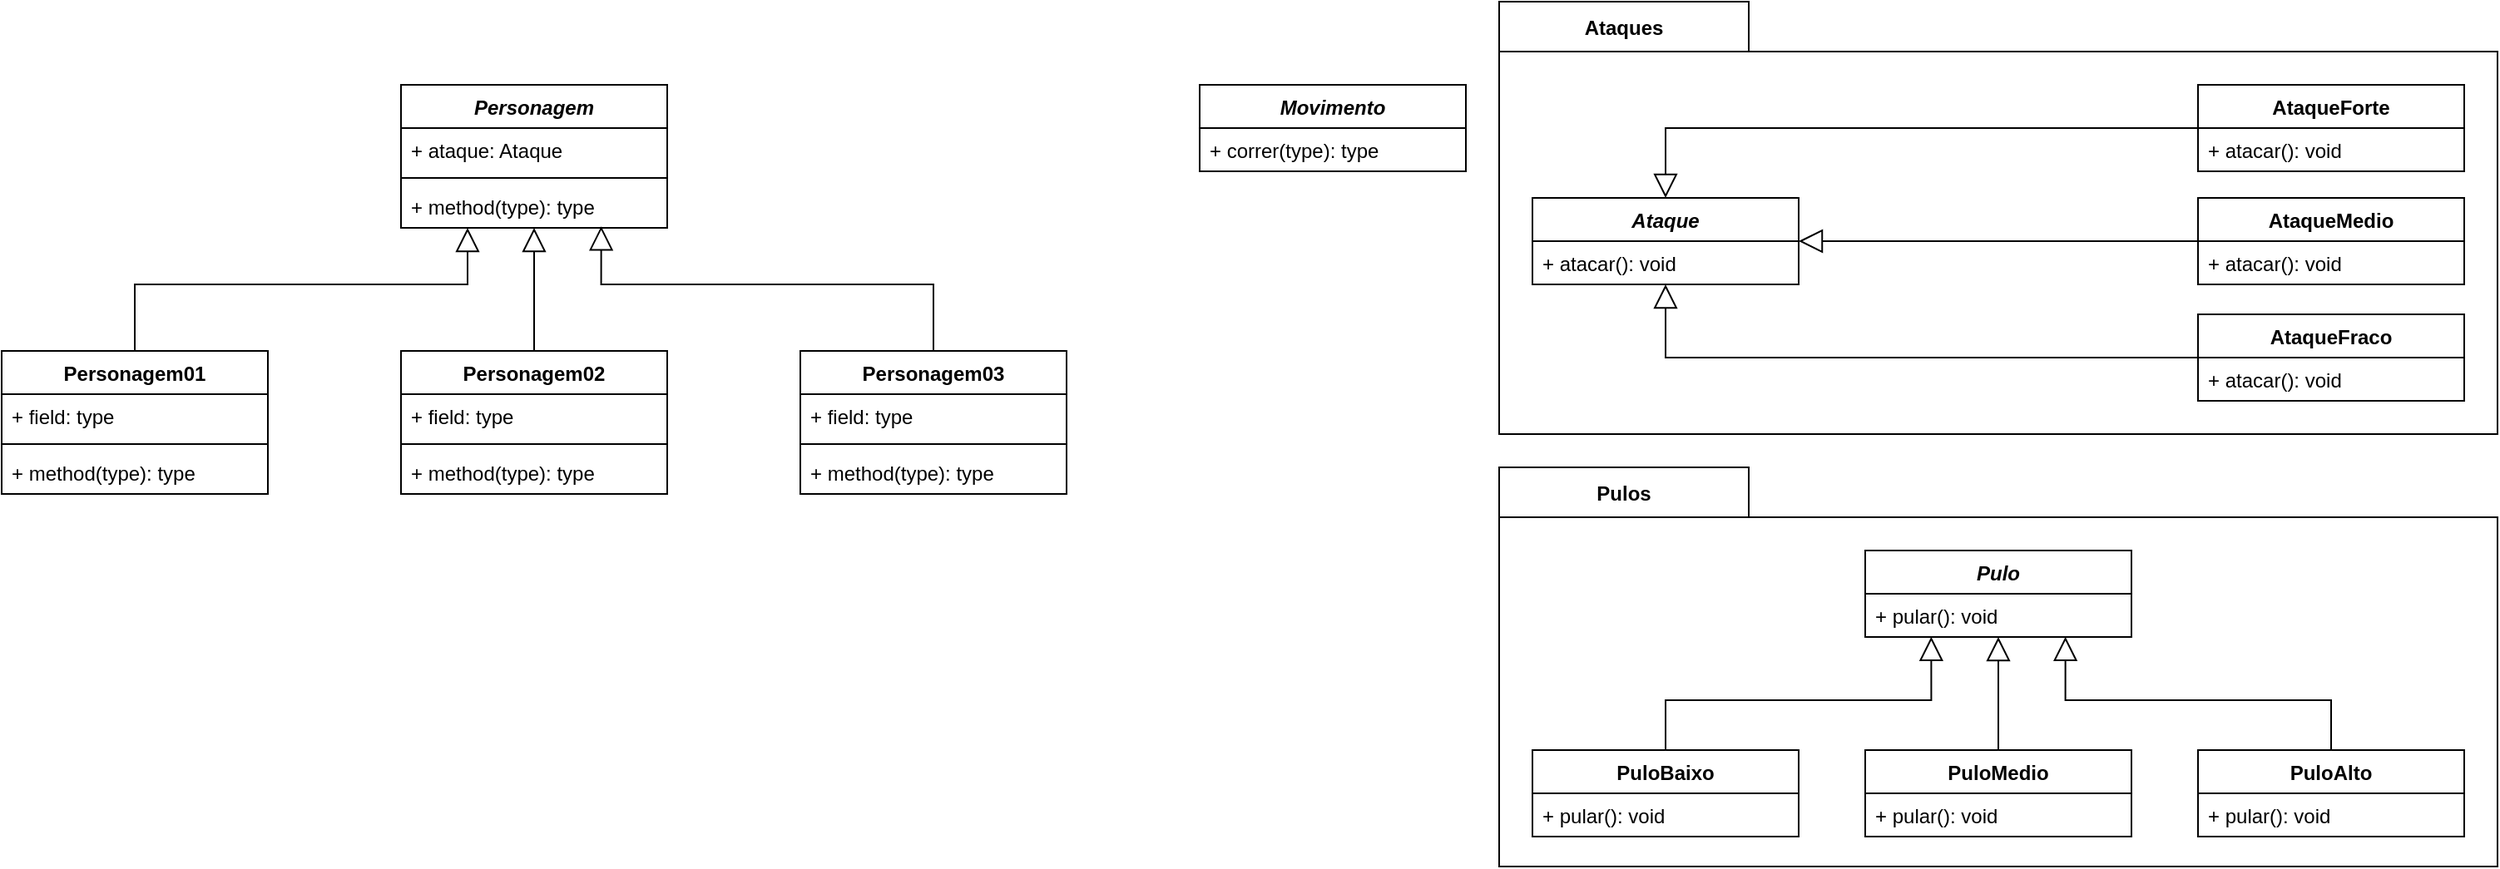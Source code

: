 <mxfile version="18.0.5" type="onedrive"><diagram id="TGl5Jc5gJU8WpYZQNXe_" name="Page-1"><mxGraphModel grid="1" page="1" gridSize="10" guides="1" tooltips="1" connect="1" arrows="1" fold="1" pageScale="1" pageWidth="850" pageHeight="1100" math="0" shadow="0"><root><mxCell id="0"/><mxCell id="1" parent="0"/><mxCell id="gLJsT6lfmRvkBaLgvu36-60" value="" style="shape=folder;fontStyle=1;spacingTop=10;tabWidth=150;tabHeight=30;tabPosition=left;html=1;" vertex="1" parent="1"><mxGeometry x="700" y="270" width="600" height="240" as="geometry"/></mxCell><mxCell id="gLJsT6lfmRvkBaLgvu36-56" value="" style="shape=folder;fontStyle=1;spacingTop=10;tabWidth=150;tabHeight=30;tabPosition=left;html=1;" vertex="1" parent="1"><mxGeometry x="700" y="-10" width="600" height="260" as="geometry"/></mxCell><mxCell id="gLJsT6lfmRvkBaLgvu36-1" value="Personagem" style="swimlane;fontStyle=3;align=center;verticalAlign=top;childLayout=stackLayout;horizontal=1;startSize=26;horizontalStack=0;resizeParent=1;resizeParentMax=0;resizeLast=0;collapsible=1;marginBottom=0;" vertex="1" parent="1"><mxGeometry x="40" y="40" width="160" height="86" as="geometry"/></mxCell><mxCell id="gLJsT6lfmRvkBaLgvu36-2" value="+ ataque: Ataque" style="text;strokeColor=none;fillColor=none;align=left;verticalAlign=top;spacingLeft=4;spacingRight=4;overflow=hidden;rotatable=0;points=[[0,0.5],[1,0.5]];portConstraint=eastwest;" vertex="1" parent="gLJsT6lfmRvkBaLgvu36-1"><mxGeometry y="26" width="160" height="26" as="geometry"/></mxCell><mxCell id="gLJsT6lfmRvkBaLgvu36-3" value="" style="line;strokeWidth=1;fillColor=none;align=left;verticalAlign=middle;spacingTop=-1;spacingLeft=3;spacingRight=3;rotatable=0;labelPosition=right;points=[];portConstraint=eastwest;" vertex="1" parent="gLJsT6lfmRvkBaLgvu36-1"><mxGeometry y="52" width="160" height="8" as="geometry"/></mxCell><mxCell id="gLJsT6lfmRvkBaLgvu36-4" value="+ method(type): type" style="text;strokeColor=none;fillColor=none;align=left;verticalAlign=top;spacingLeft=4;spacingRight=4;overflow=hidden;rotatable=0;points=[[0,0.5],[1,0.5]];portConstraint=eastwest;" vertex="1" parent="gLJsT6lfmRvkBaLgvu36-1"><mxGeometry y="60" width="160" height="26" as="geometry"/></mxCell><mxCell id="gLJsT6lfmRvkBaLgvu36-5" value="Movimento" style="swimlane;fontStyle=3;align=center;verticalAlign=top;childLayout=stackLayout;horizontal=1;startSize=26;horizontalStack=0;resizeParent=1;resizeParentMax=0;resizeLast=0;collapsible=1;marginBottom=0;" vertex="1" parent="1"><mxGeometry x="520" y="40" width="160" height="52" as="geometry"/></mxCell><mxCell id="gLJsT6lfmRvkBaLgvu36-8" value="+ correr(type): type" style="text;strokeColor=none;fillColor=none;align=left;verticalAlign=top;spacingLeft=4;spacingRight=4;overflow=hidden;rotatable=0;points=[[0,0.5],[1,0.5]];portConstraint=eastwest;" vertex="1" parent="gLJsT6lfmRvkBaLgvu36-5"><mxGeometry y="26" width="160" height="26" as="geometry"/></mxCell><mxCell id="gLJsT6lfmRvkBaLgvu36-13" value="Ataque" style="swimlane;fontStyle=3;align=center;verticalAlign=top;childLayout=stackLayout;horizontal=1;startSize=26;horizontalStack=0;resizeParent=1;resizeParentMax=0;resizeLast=0;collapsible=1;marginBottom=0;" vertex="1" parent="1"><mxGeometry x="720" y="108" width="160" height="52" as="geometry"/></mxCell><mxCell id="gLJsT6lfmRvkBaLgvu36-16" value="+ atacar(): void" style="text;strokeColor=none;fillColor=none;align=left;verticalAlign=top;spacingLeft=4;spacingRight=4;overflow=hidden;rotatable=0;points=[[0,0.5],[1,0.5]];portConstraint=eastwest;" vertex="1" parent="gLJsT6lfmRvkBaLgvu36-13"><mxGeometry y="26" width="160" height="26" as="geometry"/></mxCell><mxCell id="gLJsT6lfmRvkBaLgvu36-32" value="" style="edgeStyle=orthogonalEdgeStyle;rounded=0;orthogonalLoop=1;jettySize=auto;html=1;endArrow=block;endFill=0;endSize=12;" edge="1" parent="1" source="gLJsT6lfmRvkBaLgvu36-17" target="gLJsT6lfmRvkBaLgvu36-4"><mxGeometry relative="1" as="geometry"><Array as="points"><mxPoint x="120" y="160"/><mxPoint x="120" y="160"/></Array></mxGeometry></mxCell><mxCell id="gLJsT6lfmRvkBaLgvu36-17" value="Personagem02" style="swimlane;fontStyle=1;align=center;verticalAlign=top;childLayout=stackLayout;horizontal=1;startSize=26;horizontalStack=0;resizeParent=1;resizeParentMax=0;resizeLast=0;collapsible=1;marginBottom=0;" vertex="1" parent="1"><mxGeometry x="40" y="200" width="160" height="86" as="geometry"/></mxCell><mxCell id="gLJsT6lfmRvkBaLgvu36-18" value="+ field: type" style="text;strokeColor=none;fillColor=none;align=left;verticalAlign=top;spacingLeft=4;spacingRight=4;overflow=hidden;rotatable=0;points=[[0,0.5],[1,0.5]];portConstraint=eastwest;" vertex="1" parent="gLJsT6lfmRvkBaLgvu36-17"><mxGeometry y="26" width="160" height="26" as="geometry"/></mxCell><mxCell id="gLJsT6lfmRvkBaLgvu36-19" value="" style="line;strokeWidth=1;fillColor=none;align=left;verticalAlign=middle;spacingTop=-1;spacingLeft=3;spacingRight=3;rotatable=0;labelPosition=right;points=[];portConstraint=eastwest;" vertex="1" parent="gLJsT6lfmRvkBaLgvu36-17"><mxGeometry y="52" width="160" height="8" as="geometry"/></mxCell><mxCell id="gLJsT6lfmRvkBaLgvu36-20" value="+ method(type): type" style="text;strokeColor=none;fillColor=none;align=left;verticalAlign=top;spacingLeft=4;spacingRight=4;overflow=hidden;rotatable=0;points=[[0,0.5],[1,0.5]];portConstraint=eastwest;" vertex="1" parent="gLJsT6lfmRvkBaLgvu36-17"><mxGeometry y="60" width="160" height="26" as="geometry"/></mxCell><mxCell id="gLJsT6lfmRvkBaLgvu36-33" style="edgeStyle=orthogonalEdgeStyle;rounded=0;orthogonalLoop=1;jettySize=auto;html=1;endArrow=block;endFill=0;endSize=12;" edge="1" parent="1" source="gLJsT6lfmRvkBaLgvu36-21" target="gLJsT6lfmRvkBaLgvu36-4"><mxGeometry relative="1" as="geometry"><mxPoint x="80" y="130" as="targetPoint"/><Array as="points"><mxPoint x="-120" y="160"/><mxPoint x="80" y="160"/></Array></mxGeometry></mxCell><mxCell id="gLJsT6lfmRvkBaLgvu36-21" value="Personagem01" style="swimlane;fontStyle=1;align=center;verticalAlign=top;childLayout=stackLayout;horizontal=1;startSize=26;horizontalStack=0;resizeParent=1;resizeParentMax=0;resizeLast=0;collapsible=1;marginBottom=0;" vertex="1" parent="1"><mxGeometry x="-200" y="200" width="160" height="86" as="geometry"/></mxCell><mxCell id="gLJsT6lfmRvkBaLgvu36-22" value="+ field: type" style="text;strokeColor=none;fillColor=none;align=left;verticalAlign=top;spacingLeft=4;spacingRight=4;overflow=hidden;rotatable=0;points=[[0,0.5],[1,0.5]];portConstraint=eastwest;" vertex="1" parent="gLJsT6lfmRvkBaLgvu36-21"><mxGeometry y="26" width="160" height="26" as="geometry"/></mxCell><mxCell id="gLJsT6lfmRvkBaLgvu36-23" value="" style="line;strokeWidth=1;fillColor=none;align=left;verticalAlign=middle;spacingTop=-1;spacingLeft=3;spacingRight=3;rotatable=0;labelPosition=right;points=[];portConstraint=eastwest;" vertex="1" parent="gLJsT6lfmRvkBaLgvu36-21"><mxGeometry y="52" width="160" height="8" as="geometry"/></mxCell><mxCell id="gLJsT6lfmRvkBaLgvu36-24" value="+ method(type): type" style="text;strokeColor=none;fillColor=none;align=left;verticalAlign=top;spacingLeft=4;spacingRight=4;overflow=hidden;rotatable=0;points=[[0,0.5],[1,0.5]];portConstraint=eastwest;" vertex="1" parent="gLJsT6lfmRvkBaLgvu36-21"><mxGeometry y="60" width="160" height="26" as="geometry"/></mxCell><mxCell id="gLJsT6lfmRvkBaLgvu36-34" style="edgeStyle=orthogonalEdgeStyle;rounded=0;orthogonalLoop=1;jettySize=auto;html=1;entryX=0.752;entryY=0.965;entryDx=0;entryDy=0;entryPerimeter=0;endArrow=block;endFill=0;endSize=12;" edge="1" parent="1" source="gLJsT6lfmRvkBaLgvu36-25" target="gLJsT6lfmRvkBaLgvu36-4"><mxGeometry relative="1" as="geometry"><Array as="points"><mxPoint x="360" y="160"/><mxPoint x="160" y="160"/></Array></mxGeometry></mxCell><mxCell id="gLJsT6lfmRvkBaLgvu36-25" value="Personagem03" style="swimlane;fontStyle=1;align=center;verticalAlign=top;childLayout=stackLayout;horizontal=1;startSize=26;horizontalStack=0;resizeParent=1;resizeParentMax=0;resizeLast=0;collapsible=1;marginBottom=0;" vertex="1" parent="1"><mxGeometry x="280" y="200" width="160" height="86" as="geometry"/></mxCell><mxCell id="gLJsT6lfmRvkBaLgvu36-26" value="+ field: type" style="text;strokeColor=none;fillColor=none;align=left;verticalAlign=top;spacingLeft=4;spacingRight=4;overflow=hidden;rotatable=0;points=[[0,0.5],[1,0.5]];portConstraint=eastwest;" vertex="1" parent="gLJsT6lfmRvkBaLgvu36-25"><mxGeometry y="26" width="160" height="26" as="geometry"/></mxCell><mxCell id="gLJsT6lfmRvkBaLgvu36-27" value="" style="line;strokeWidth=1;fillColor=none;align=left;verticalAlign=middle;spacingTop=-1;spacingLeft=3;spacingRight=3;rotatable=0;labelPosition=right;points=[];portConstraint=eastwest;" vertex="1" parent="gLJsT6lfmRvkBaLgvu36-25"><mxGeometry y="52" width="160" height="8" as="geometry"/></mxCell><mxCell id="gLJsT6lfmRvkBaLgvu36-28" value="+ method(type): type" style="text;strokeColor=none;fillColor=none;align=left;verticalAlign=top;spacingLeft=4;spacingRight=4;overflow=hidden;rotatable=0;points=[[0,0.5],[1,0.5]];portConstraint=eastwest;" vertex="1" parent="gLJsT6lfmRvkBaLgvu36-25"><mxGeometry y="60" width="160" height="26" as="geometry"/></mxCell><mxCell id="gLJsT6lfmRvkBaLgvu36-37" style="edgeStyle=orthogonalEdgeStyle;rounded=0;orthogonalLoop=1;jettySize=auto;html=1;endArrow=block;endFill=0;endSize=12;exitX=0;exitY=0.5;exitDx=0;exitDy=0;" edge="1" parent="1" source="gLJsT6lfmRvkBaLgvu36-38" target="gLJsT6lfmRvkBaLgvu36-13"><mxGeometry relative="1" as="geometry"><Array as="points"/></mxGeometry></mxCell><mxCell id="gLJsT6lfmRvkBaLgvu36-35" value="AtaqueMedio" style="swimlane;fontStyle=1;align=center;verticalAlign=top;childLayout=stackLayout;horizontal=1;startSize=26;horizontalStack=0;resizeParent=1;resizeParentMax=0;resizeLast=0;collapsible=1;marginBottom=0;" vertex="1" parent="1"><mxGeometry x="1120" y="108" width="160" height="52" as="geometry"/></mxCell><mxCell id="gLJsT6lfmRvkBaLgvu36-36" value="+ atacar(): void" style="text;strokeColor=none;fillColor=none;align=left;verticalAlign=top;spacingLeft=4;spacingRight=4;overflow=hidden;rotatable=0;points=[[0,0.5],[1,0.5]];portConstraint=eastwest;" vertex="1" parent="gLJsT6lfmRvkBaLgvu36-35"><mxGeometry y="26" width="160" height="26" as="geometry"/></mxCell><mxCell id="gLJsT6lfmRvkBaLgvu36-40" style="edgeStyle=orthogonalEdgeStyle;rounded=0;orthogonalLoop=1;jettySize=auto;html=1;endArrow=block;endFill=0;endSize=12;entryX=1;entryY=0.5;entryDx=0;entryDy=0;exitX=0;exitY=0.5;exitDx=0;exitDy=0;" edge="1" parent="1" source="gLJsT6lfmRvkBaLgvu36-35" target="gLJsT6lfmRvkBaLgvu36-13"><mxGeometry relative="1" as="geometry"><Array as="points"/></mxGeometry></mxCell><mxCell id="gLJsT6lfmRvkBaLgvu36-38" value="AtaqueFraco" style="swimlane;fontStyle=1;align=center;verticalAlign=top;childLayout=stackLayout;horizontal=1;startSize=26;horizontalStack=0;resizeParent=1;resizeParentMax=0;resizeLast=0;collapsible=1;marginBottom=0;" vertex="1" parent="1"><mxGeometry x="1120" y="178" width="160" height="52" as="geometry"/></mxCell><mxCell id="gLJsT6lfmRvkBaLgvu36-39" value="+ atacar(): void" style="text;strokeColor=none;fillColor=none;align=left;verticalAlign=top;spacingLeft=4;spacingRight=4;overflow=hidden;rotatable=0;points=[[0,0.5],[1,0.5]];portConstraint=eastwest;" vertex="1" parent="gLJsT6lfmRvkBaLgvu36-38"><mxGeometry y="26" width="160" height="26" as="geometry"/></mxCell><mxCell id="gLJsT6lfmRvkBaLgvu36-43" style="edgeStyle=orthogonalEdgeStyle;rounded=0;orthogonalLoop=1;jettySize=auto;html=1;endArrow=block;endFill=0;endSize=12;exitX=0;exitY=0.25;exitDx=0;exitDy=0;" edge="1" parent="1" source="gLJsT6lfmRvkBaLgvu36-41" target="gLJsT6lfmRvkBaLgvu36-13"><mxGeometry relative="1" as="geometry"><Array as="points"><mxPoint x="1120" y="66"/><mxPoint x="800" y="66"/></Array></mxGeometry></mxCell><mxCell id="gLJsT6lfmRvkBaLgvu36-41" value="AtaqueForte" style="swimlane;fontStyle=1;align=center;verticalAlign=top;childLayout=stackLayout;horizontal=1;startSize=26;horizontalStack=0;resizeParent=1;resizeParentMax=0;resizeLast=0;collapsible=1;marginBottom=0;" vertex="1" parent="1"><mxGeometry x="1120" y="40" width="160" height="52" as="geometry"/></mxCell><mxCell id="gLJsT6lfmRvkBaLgvu36-42" value="+ atacar(): void" style="text;strokeColor=none;fillColor=none;align=left;verticalAlign=top;spacingLeft=4;spacingRight=4;overflow=hidden;rotatable=0;points=[[0,0.5],[1,0.5]];portConstraint=eastwest;" vertex="1" parent="gLJsT6lfmRvkBaLgvu36-41"><mxGeometry y="26" width="160" height="26" as="geometry"/></mxCell><mxCell id="gLJsT6lfmRvkBaLgvu36-44" value="Pulo" style="swimlane;fontStyle=3;align=center;verticalAlign=top;childLayout=stackLayout;horizontal=1;startSize=26;horizontalStack=0;resizeParent=1;resizeParentMax=0;resizeLast=0;collapsible=1;marginBottom=0;" vertex="1" parent="1"><mxGeometry x="920" y="320" width="160" height="52" as="geometry"/></mxCell><mxCell id="gLJsT6lfmRvkBaLgvu36-45" value="+ pular(): void" style="text;strokeColor=none;fillColor=none;align=left;verticalAlign=top;spacingLeft=4;spacingRight=4;overflow=hidden;rotatable=0;points=[[0,0.5],[1,0.5]];portConstraint=eastwest;" vertex="1" parent="gLJsT6lfmRvkBaLgvu36-44"><mxGeometry y="26" width="160" height="26" as="geometry"/></mxCell><mxCell id="gLJsT6lfmRvkBaLgvu36-46" style="edgeStyle=orthogonalEdgeStyle;rounded=0;orthogonalLoop=1;jettySize=auto;html=1;endArrow=block;endFill=0;endSize=12;" edge="1" parent="1" source="gLJsT6lfmRvkBaLgvu36-47" target="gLJsT6lfmRvkBaLgvu36-44"><mxGeometry relative="1" as="geometry"/></mxCell><mxCell id="gLJsT6lfmRvkBaLgvu36-47" value="PuloMedio" style="swimlane;fontStyle=1;align=center;verticalAlign=top;childLayout=stackLayout;horizontal=1;startSize=26;horizontalStack=0;resizeParent=1;resizeParentMax=0;resizeLast=0;collapsible=1;marginBottom=0;" vertex="1" parent="1"><mxGeometry x="920" y="440" width="160" height="52" as="geometry"/></mxCell><mxCell id="gLJsT6lfmRvkBaLgvu36-48" value="+ pular(): void" style="text;strokeColor=none;fillColor=none;align=left;verticalAlign=top;spacingLeft=4;spacingRight=4;overflow=hidden;rotatable=0;points=[[0,0.5],[1,0.5]];portConstraint=eastwest;" vertex="1" parent="gLJsT6lfmRvkBaLgvu36-47"><mxGeometry y="26" width="160" height="26" as="geometry"/></mxCell><mxCell id="gLJsT6lfmRvkBaLgvu36-49" style="edgeStyle=orthogonalEdgeStyle;rounded=0;orthogonalLoop=1;jettySize=auto;html=1;entryX=0.248;entryY=0.995;entryDx=0;entryDy=0;entryPerimeter=0;endArrow=block;endFill=0;endSize=12;" edge="1" parent="1" source="gLJsT6lfmRvkBaLgvu36-50" target="gLJsT6lfmRvkBaLgvu36-45"><mxGeometry relative="1" as="geometry"><Array as="points"><mxPoint x="800" y="410"/><mxPoint x="960" y="410"/></Array></mxGeometry></mxCell><mxCell id="gLJsT6lfmRvkBaLgvu36-50" value="PuloBaixo" style="swimlane;fontStyle=1;align=center;verticalAlign=top;childLayout=stackLayout;horizontal=1;startSize=26;horizontalStack=0;resizeParent=1;resizeParentMax=0;resizeLast=0;collapsible=1;marginBottom=0;" vertex="1" parent="1"><mxGeometry x="720" y="440" width="160" height="52" as="geometry"/></mxCell><mxCell id="gLJsT6lfmRvkBaLgvu36-51" value="+ pular(): void" style="text;strokeColor=none;fillColor=none;align=left;verticalAlign=top;spacingLeft=4;spacingRight=4;overflow=hidden;rotatable=0;points=[[0,0.5],[1,0.5]];portConstraint=eastwest;" vertex="1" parent="gLJsT6lfmRvkBaLgvu36-50"><mxGeometry y="26" width="160" height="26" as="geometry"/></mxCell><mxCell id="gLJsT6lfmRvkBaLgvu36-52" style="edgeStyle=orthogonalEdgeStyle;rounded=0;orthogonalLoop=1;jettySize=auto;html=1;entryX=0.752;entryY=0.995;entryDx=0;entryDy=0;entryPerimeter=0;endArrow=block;endFill=0;endSize=12;" edge="1" parent="1" source="gLJsT6lfmRvkBaLgvu36-53" target="gLJsT6lfmRvkBaLgvu36-45"><mxGeometry relative="1" as="geometry"><Array as="points"><mxPoint x="1200" y="410"/><mxPoint x="1040" y="410"/></Array></mxGeometry></mxCell><mxCell id="gLJsT6lfmRvkBaLgvu36-53" value="PuloAlto" style="swimlane;fontStyle=1;align=center;verticalAlign=top;childLayout=stackLayout;horizontal=1;startSize=26;horizontalStack=0;resizeParent=1;resizeParentMax=0;resizeLast=0;collapsible=1;marginBottom=0;" vertex="1" parent="1"><mxGeometry x="1120" y="440" width="160" height="52" as="geometry"/></mxCell><mxCell id="gLJsT6lfmRvkBaLgvu36-54" value="+ pular(): void" style="text;strokeColor=none;fillColor=none;align=left;verticalAlign=top;spacingLeft=4;spacingRight=4;overflow=hidden;rotatable=0;points=[[0,0.5],[1,0.5]];portConstraint=eastwest;" vertex="1" parent="gLJsT6lfmRvkBaLgvu36-53"><mxGeometry y="26" width="160" height="26" as="geometry"/></mxCell><mxCell id="gLJsT6lfmRvkBaLgvu36-57" value="Ataques" style="text;align=center;fontStyle=1;verticalAlign=middle;spacingLeft=3;spacingRight=3;strokeColor=none;rotatable=0;points=[[0,0.5],[1,0.5]];portConstraint=eastwest;" vertex="1" parent="1"><mxGeometry x="700" y="-10" width="150" height="30" as="geometry"/></mxCell><mxCell id="gLJsT6lfmRvkBaLgvu36-59" value="Pulos" style="text;align=center;fontStyle=1;verticalAlign=middle;spacingLeft=3;spacingRight=3;strokeColor=none;rotatable=0;points=[[0,0.5],[1,0.5]];portConstraint=eastwest;" vertex="1" parent="1"><mxGeometry x="700" y="270" width="150" height="30" as="geometry"/></mxCell></root></mxGraphModel></diagram></mxfile>